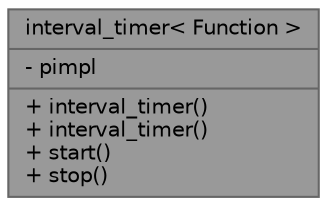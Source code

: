 digraph "interval_timer&lt; Function &gt;"
{
 // LATEX_PDF_SIZE
  bgcolor="transparent";
  edge [fontname=Helvetica,fontsize=10,labelfontname=Helvetica,labelfontsize=10];
  node [fontname=Helvetica,fontsize=10,shape=box,height=0.2,width=0.4];
  Node1 [shape=record,label="{interval_timer\< Function \>\n|- pimpl\l|+ interval_timer()\l+ interval_timer()\l+ start()\l+ stop()\l}",height=0.2,width=0.4,color="gray40", fillcolor="grey60", style="filled", fontcolor="black",tooltip=" "];
}
